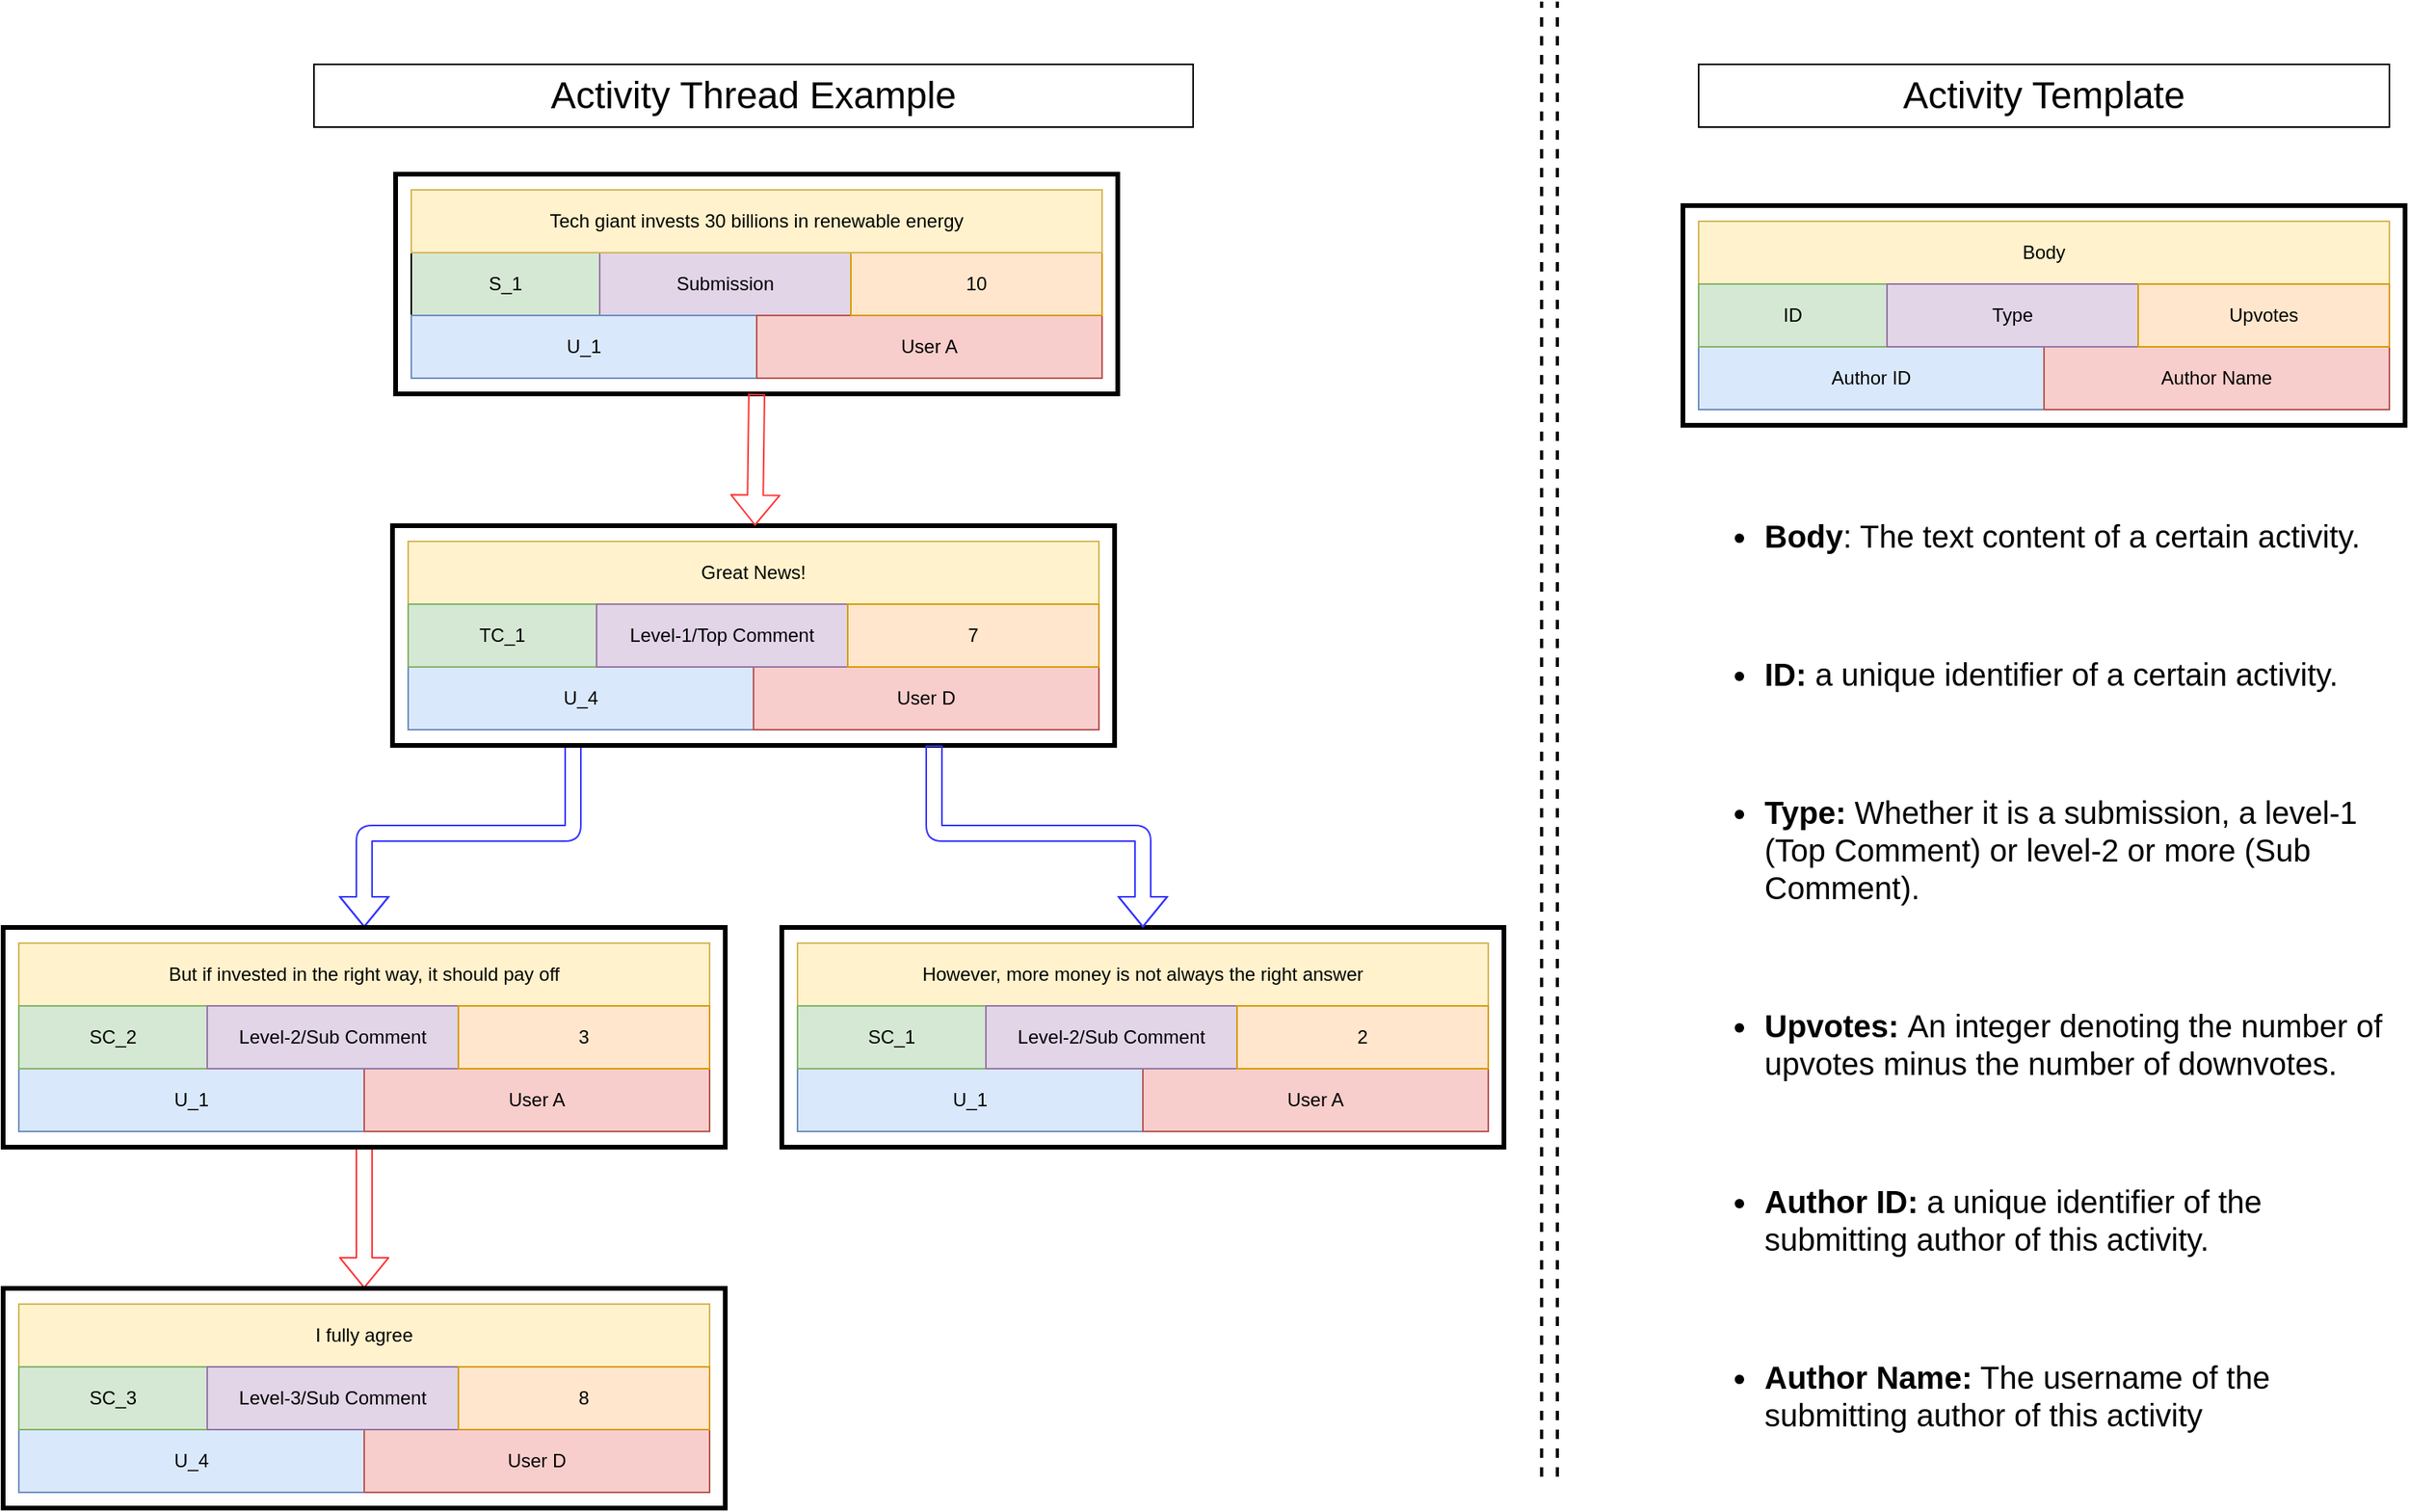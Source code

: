 <mxfile version="14.7.6" type="device"><diagram id="s0SlxMmFywwGas4VWzyF" name="Page-1"><mxGraphModel dx="2031" dy="1306" grid="1" gridSize="10" guides="1" tooltips="1" connect="1" arrows="1" fold="1" page="1" pageScale="1" pageWidth="827" pageHeight="1169" math="0" shadow="0"><root><mxCell id="0"/><mxCell id="1" parent="0"/><mxCell id="hw_t2a9Cb00ep2ch9yAf-7" value="S_1" style="rounded=0;whiteSpace=wrap;html=1;fillColor=#d5e8d4;labelBorderColor=none;" parent="1" vertex="1"><mxGeometry x="270" y="250" width="120" height="40" as="geometry"/></mxCell><mxCell id="hw_t2a9Cb00ep2ch9yAf-8" value="Submission" style="rounded=0;whiteSpace=wrap;html=1;strokeColor=#9673a6;fillColor=#e1d5e7;labelBorderColor=none;" parent="1" vertex="1"><mxGeometry x="390" y="250" width="160" height="40" as="geometry"/></mxCell><mxCell id="hw_t2a9Cb00ep2ch9yAf-9" value="U_1" style="rounded=0;whiteSpace=wrap;html=1;strokeColor=#6c8ebf;fillColor=#dae8fc;labelBorderColor=none;" parent="1" vertex="1"><mxGeometry x="270" y="290" width="220" height="40" as="geometry"/></mxCell><mxCell id="hw_t2a9Cb00ep2ch9yAf-10" value="User A" style="rounded=0;whiteSpace=wrap;html=1;strokeColor=#b85450;fillColor=#f8cecc;labelBorderColor=none;" parent="1" vertex="1"><mxGeometry x="490" y="290" width="220" height="40" as="geometry"/></mxCell><mxCell id="hw_t2a9Cb00ep2ch9yAf-16" value="Great News!" style="rounded=0;whiteSpace=wrap;html=1;fillColor=#fff2cc;strokeColor=#d6b656;" parent="1" vertex="1"><mxGeometry x="268" y="434" width="440" height="40" as="geometry"/></mxCell><mxCell id="hw_t2a9Cb00ep2ch9yAf-19" value="U_4" style="rounded=0;whiteSpace=wrap;html=1;strokeColor=#6c8ebf;fillColor=#dae8fc;" parent="1" vertex="1"><mxGeometry x="268" y="514" width="220" height="40" as="geometry"/></mxCell><mxCell id="hw_t2a9Cb00ep2ch9yAf-20" value="User D" style="rounded=0;whiteSpace=wrap;html=1;strokeColor=#b85450;fillColor=#f8cecc;" parent="1" vertex="1"><mxGeometry x="488" y="514" width="220" height="40" as="geometry"/></mxCell><mxCell id="hw_t2a9Cb00ep2ch9yAf-21" value="However, more money is not always the right answer" style="rounded=0;whiteSpace=wrap;html=1;fillColor=#fff2cc;strokeColor=#d6b656;" parent="1" vertex="1"><mxGeometry x="516" y="690" width="440" height="40" as="geometry"/></mxCell><mxCell id="hw_t2a9Cb00ep2ch9yAf-24" value="U_1" style="rounded=0;whiteSpace=wrap;html=1;strokeColor=#6c8ebf;fillColor=#dae8fc;" parent="1" vertex="1"><mxGeometry x="516" y="770" width="220" height="40" as="geometry"/></mxCell><mxCell id="hw_t2a9Cb00ep2ch9yAf-25" value="User A" style="rounded=0;whiteSpace=wrap;html=1;strokeColor=#b85450;fillColor=#f8cecc;" parent="1" vertex="1"><mxGeometry x="736" y="770" width="220" height="40" as="geometry"/></mxCell><mxCell id="hw_t2a9Cb00ep2ch9yAf-26" value="But if invested in the right way, it should pay off" style="rounded=0;whiteSpace=wrap;html=1;fillColor=#fff2cc;strokeColor=#d6b656;" parent="1" vertex="1"><mxGeometry x="20" y="690" width="440" height="40" as="geometry"/></mxCell><mxCell id="hw_t2a9Cb00ep2ch9yAf-29" value="U_1" style="rounded=0;whiteSpace=wrap;html=1;strokeColor=#6c8ebf;fillColor=#dae8fc;" parent="1" vertex="1"><mxGeometry x="20" y="770" width="220" height="40" as="geometry"/></mxCell><mxCell id="hw_t2a9Cb00ep2ch9yAf-30" value="User A" style="rounded=0;whiteSpace=wrap;html=1;strokeColor=#b85450;fillColor=#f8cecc;" parent="1" vertex="1"><mxGeometry x="240" y="770" width="220" height="40" as="geometry"/></mxCell><mxCell id="hw_t2a9Cb00ep2ch9yAf-31" value="I fully agree" style="rounded=0;whiteSpace=wrap;html=1;fillColor=#fff2cc;strokeColor=#d6b656;" parent="1" vertex="1"><mxGeometry x="20" y="920" width="440" height="40" as="geometry"/></mxCell><mxCell id="hw_t2a9Cb00ep2ch9yAf-34" value="U_4" style="rounded=0;whiteSpace=wrap;html=1;strokeColor=#6c8ebf;fillColor=#dae8fc;" parent="1" vertex="1"><mxGeometry x="20" y="1000" width="220" height="40" as="geometry"/></mxCell><mxCell id="hw_t2a9Cb00ep2ch9yAf-35" value="User D" style="rounded=0;whiteSpace=wrap;html=1;strokeColor=#b85450;fillColor=#f8cecc;" parent="1" vertex="1"><mxGeometry x="240" y="1000" width="220" height="40" as="geometry"/></mxCell><mxCell id="hw_t2a9Cb00ep2ch9yAf-38" value="Body" style="rounded=0;whiteSpace=wrap;html=1;fillColor=#fff2cc;strokeColor=#d6b656;" parent="1" vertex="1"><mxGeometry x="1090" y="230" width="440" height="40" as="geometry"/></mxCell><mxCell id="hw_t2a9Cb00ep2ch9yAf-41" value="Author ID" style="rounded=0;whiteSpace=wrap;html=1;strokeColor=#6c8ebf;fillColor=#dae8fc;" parent="1" vertex="1"><mxGeometry x="1090" y="310" width="220" height="40" as="geometry"/></mxCell><mxCell id="hw_t2a9Cb00ep2ch9yAf-42" value="Author Name" style="rounded=0;whiteSpace=wrap;html=1;strokeColor=#b85450;fillColor=#f8cecc;" parent="1" vertex="1"><mxGeometry x="1310" y="310" width="220" height="40" as="geometry"/></mxCell><mxCell id="hw_t2a9Cb00ep2ch9yAf-45" value="10" style="rounded=0;whiteSpace=wrap;html=1;strokeColor=#d79b00;fillColor=#ffe6cc;labelBorderColor=none;" parent="1" vertex="1"><mxGeometry x="550" y="250" width="160" height="40" as="geometry"/></mxCell><mxCell id="hw_t2a9Cb00ep2ch9yAf-46" value="SC_1" style="rounded=0;whiteSpace=wrap;html=1;strokeColor=#82b366;fillColor=#d5e8d4;" parent="1" vertex="1"><mxGeometry x="516" y="730" width="120" height="40" as="geometry"/></mxCell><mxCell id="hw_t2a9Cb00ep2ch9yAf-47" value="Level-2/Sub Comment" style="rounded=0;whiteSpace=wrap;html=1;strokeColor=#9673a6;fillColor=#e1d5e7;" parent="1" vertex="1"><mxGeometry x="636" y="730" width="160" height="40" as="geometry"/></mxCell><mxCell id="hw_t2a9Cb00ep2ch9yAf-48" value="2" style="rounded=0;whiteSpace=wrap;html=1;strokeColor=#d79b00;fillColor=#ffe6cc;" parent="1" vertex="1"><mxGeometry x="796" y="730" width="160" height="40" as="geometry"/></mxCell><mxCell id="hw_t2a9Cb00ep2ch9yAf-55" value="SC_2" style="rounded=0;whiteSpace=wrap;html=1;strokeColor=#82b366;fillColor=#d5e8d4;" parent="1" vertex="1"><mxGeometry x="20" y="730" width="120" height="40" as="geometry"/></mxCell><mxCell id="hw_t2a9Cb00ep2ch9yAf-56" value="Level-2/Sub Comment" style="rounded=0;whiteSpace=wrap;html=1;strokeColor=#9673a6;fillColor=#e1d5e7;" parent="1" vertex="1"><mxGeometry x="140" y="730" width="160" height="40" as="geometry"/></mxCell><mxCell id="hw_t2a9Cb00ep2ch9yAf-57" value="3" style="rounded=0;whiteSpace=wrap;html=1;strokeColor=#d79b00;fillColor=#ffe6cc;" parent="1" vertex="1"><mxGeometry x="300" y="730" width="160" height="40" as="geometry"/></mxCell><mxCell id="hw_t2a9Cb00ep2ch9yAf-58" value="TC_1" style="rounded=0;whiteSpace=wrap;html=1;strokeColor=#82b366;fillColor=#d5e8d4;" parent="1" vertex="1"><mxGeometry x="268" y="474" width="120" height="40" as="geometry"/></mxCell><mxCell id="hw_t2a9Cb00ep2ch9yAf-59" value="Level-1/Top Comment" style="rounded=0;whiteSpace=wrap;html=1;strokeColor=#9673a6;fillColor=#e1d5e7;" parent="1" vertex="1"><mxGeometry x="388" y="474" width="160" height="40" as="geometry"/></mxCell><mxCell id="hw_t2a9Cb00ep2ch9yAf-60" value="7" style="rounded=0;whiteSpace=wrap;html=1;strokeColor=#d79b00;fillColor=#ffe6cc;" parent="1" vertex="1"><mxGeometry x="548" y="474" width="160" height="40" as="geometry"/></mxCell><mxCell id="hw_t2a9Cb00ep2ch9yAf-61" value="SC_3" style="rounded=0;whiteSpace=wrap;html=1;strokeColor=#82b366;fillColor=#d5e8d4;" parent="1" vertex="1"><mxGeometry x="20" y="960" width="120" height="40" as="geometry"/></mxCell><mxCell id="hw_t2a9Cb00ep2ch9yAf-62" value="&lt;span&gt;Level-3/Sub Comment&lt;/span&gt;" style="rounded=0;whiteSpace=wrap;html=1;strokeColor=#9673a6;fillColor=#e1d5e7;" parent="1" vertex="1"><mxGeometry x="140" y="960" width="160" height="40" as="geometry"/></mxCell><mxCell id="hw_t2a9Cb00ep2ch9yAf-63" value="8" style="rounded=0;whiteSpace=wrap;html=1;strokeColor=#d79b00;fillColor=#ffe6cc;" parent="1" vertex="1"><mxGeometry x="300" y="960" width="160" height="40" as="geometry"/></mxCell><mxCell id="hw_t2a9Cb00ep2ch9yAf-64" value="ID" style="rounded=0;whiteSpace=wrap;html=1;strokeColor=#82b366;fillColor=#d5e8d4;" parent="1" vertex="1"><mxGeometry x="1090" y="270" width="120" height="40" as="geometry"/></mxCell><mxCell id="hw_t2a9Cb00ep2ch9yAf-65" value="Type" style="rounded=0;whiteSpace=wrap;html=1;strokeColor=#9673a6;fillColor=#e1d5e7;" parent="1" vertex="1"><mxGeometry x="1210" y="270" width="160" height="40" as="geometry"/></mxCell><mxCell id="hw_t2a9Cb00ep2ch9yAf-66" value="Upvotes" style="rounded=0;whiteSpace=wrap;html=1;strokeColor=#d79b00;fillColor=#ffe6cc;" parent="1" vertex="1"><mxGeometry x="1370" y="270" width="160" height="40" as="geometry"/></mxCell><mxCell id="hw_t2a9Cb00ep2ch9yAf-67" value="&lt;font style=&quot;font-size: 24px&quot;&gt;Activity Template&lt;/font&gt;" style="text;html=1;fillColor=none;align=center;verticalAlign=middle;whiteSpace=wrap;rounded=0;strokeColor=#000000;" parent="1" vertex="1"><mxGeometry x="1090" y="130" width="440" height="40" as="geometry"/></mxCell><mxCell id="hw_t2a9Cb00ep2ch9yAf-68" value="" style="endArrow=none;dashed=1;html=1;strokeWidth=2;" parent="1" edge="1"><mxGeometry width="50" height="50" relative="1" as="geometry"><mxPoint x="990" y="1030" as="sourcePoint"/><mxPoint x="990" y="90" as="targetPoint"/></mxGeometry></mxCell><mxCell id="hw_t2a9Cb00ep2ch9yAf-70" value="" style="endArrow=none;dashed=1;html=1;strokeWidth=2;" parent="1" edge="1"><mxGeometry width="50" height="50" relative="1" as="geometry"><mxPoint x="1000" y="1030" as="sourcePoint"/><mxPoint x="1000" y="90" as="targetPoint"/></mxGeometry></mxCell><mxCell id="hw_t2a9Cb00ep2ch9yAf-73" value="&lt;font style=&quot;font-size: 24px&quot;&gt;Activity Thread Example&lt;/font&gt;" style="text;html=1;fillColor=none;align=center;verticalAlign=middle;whiteSpace=wrap;rounded=0;strokeColor=#000000;" parent="1" vertex="1"><mxGeometry x="208" y="130" width="560" height="40" as="geometry"/></mxCell><mxCell id="hw_t2a9Cb00ep2ch9yAf-74" value="&lt;ul style=&quot;font-size: 20px&quot;&gt;&lt;li&gt;&lt;font style=&quot;font-size: 20px&quot;&gt;&lt;b&gt;Body&lt;/b&gt;: The text content of a certain activity.&lt;/font&gt;&lt;/li&gt;&lt;/ul&gt;&lt;div style=&quot;font-size: 20px&quot;&gt;&lt;font style=&quot;font-size: 20px&quot;&gt;&lt;br&gt;&lt;/font&gt;&lt;/div&gt;&lt;ul style=&quot;font-size: 20px&quot;&gt;&lt;li&gt;&lt;font style=&quot;font-size: 20px&quot;&gt;&lt;b&gt;ID: &lt;/b&gt;a unique identifier of a certain activity.&lt;/font&gt;&lt;/li&gt;&lt;/ul&gt;&lt;div style=&quot;font-size: 20px&quot;&gt;&lt;font style=&quot;font-size: 20px&quot;&gt;&lt;br&gt;&lt;/font&gt;&lt;/div&gt;&lt;ul style=&quot;font-size: 20px&quot;&gt;&lt;li&gt;&lt;font style=&quot;font-size: 20px&quot;&gt;&lt;b&gt;Type:&lt;/b&gt; Whether it is a submission, a level-1 (Top Comment) or level-2 or more (Sub Comment).&lt;/font&gt;&lt;/li&gt;&lt;/ul&gt;&lt;div style=&quot;font-size: 20px&quot;&gt;&lt;font style=&quot;font-size: 20px&quot;&gt;&lt;br&gt;&lt;/font&gt;&lt;/div&gt;&lt;ul style=&quot;font-size: 20px&quot;&gt;&lt;li&gt;&lt;font style=&quot;font-size: 20px&quot;&gt;&lt;b&gt;Upvotes: &lt;/b&gt;An integer denoting the number of upvotes minus the number of downvotes.&lt;/font&gt;&lt;/li&gt;&lt;/ul&gt;&lt;div style=&quot;font-size: 20px&quot;&gt;&lt;font style=&quot;font-size: 20px&quot;&gt;&lt;br&gt;&lt;/font&gt;&lt;/div&gt;&lt;ul style=&quot;font-size: 20px&quot;&gt;&lt;li&gt;&lt;font style=&quot;font-size: 20px&quot;&gt;&lt;b&gt;Author ID: &lt;/b&gt;a unique identifier of the submitting author of this activity.&lt;/font&gt;&lt;/li&gt;&lt;/ul&gt;&lt;div style=&quot;font-size: 20px&quot;&gt;&lt;font style=&quot;font-size: 20px&quot;&gt;&lt;br&gt;&lt;/font&gt;&lt;/div&gt;&lt;ul style=&quot;font-size: 20px&quot;&gt;&lt;li&gt;&lt;font style=&quot;font-size: 20px&quot;&gt;&lt;b&gt;Author Name:&lt;/b&gt; The username of the submitting author of this activity&amp;nbsp;&lt;/font&gt;&lt;/li&gt;&lt;/ul&gt;" style="text;html=1;strokeColor=none;fillColor=none;align=left;verticalAlign=middle;whiteSpace=wrap;rounded=0;" parent="1" vertex="1"><mxGeometry x="1090" y="410" width="440" height="600" as="geometry"/></mxCell><mxCell id="xADyQ8lg00ZuAL93tEph-5" value="" style="shape=flexArrow;endArrow=classic;html=1;exitX=0.5;exitY=1;exitDx=0;exitDy=0;entryX=0.5;entryY=0;entryDx=0;entryDy=0;strokeColor=#FF3333;" parent="1" source="xADyQ8lg00ZuAL93tEph-12" target="xADyQ8lg00ZuAL93tEph-13" edge="1"><mxGeometry width="50" height="50" relative="1" as="geometry"><mxPoint x="260" y="860" as="sourcePoint"/><mxPoint x="300" y="880" as="targetPoint"/></mxGeometry></mxCell><mxCell id="xADyQ8lg00ZuAL93tEph-6" value="" style="shape=flexArrow;endArrow=classic;html=1;entryX=0.5;entryY=0;entryDx=0;entryDy=0;exitX=0.25;exitY=1;exitDx=0;exitDy=0;strokeColor=#3333FF;" parent="1" source="xADyQ8lg00ZuAL93tEph-11" target="xADyQ8lg00ZuAL93tEph-12" edge="1"><mxGeometry width="50" height="50" relative="1" as="geometry"><mxPoint x="430" y="580" as="sourcePoint"/><mxPoint x="360" y="590" as="targetPoint"/><Array as="points"><mxPoint x="373" y="620"/><mxPoint x="240" y="620"/></Array></mxGeometry></mxCell><mxCell id="xADyQ8lg00ZuAL93tEph-8" value="" style="text;html=1;fillColor=none;align=center;verticalAlign=bottom;rounded=0;sketch=0;fontColor=#143642;strokeWidth=3;textDirection=ltr;labelPosition=center;verticalLabelPosition=top;whiteSpace=wrap;strokeColor=#000000;" parent="1" vertex="1"><mxGeometry x="260" y="200" width="460" height="140" as="geometry"/></mxCell><mxCell id="xADyQ8lg00ZuAL93tEph-10" value="" style="text;html=1;fillColor=none;align=center;verticalAlign=bottom;whiteSpace=wrap;rounded=0;sketch=0;fontColor=#143642;strokeColor=#000000;strokeWidth=3;textDirection=ltr;labelPosition=center;verticalLabelPosition=top;" parent="1" vertex="1"><mxGeometry x="506" y="680" width="460" height="140" as="geometry"/></mxCell><mxCell id="xADyQ8lg00ZuAL93tEph-11" value="" style="text;html=1;fillColor=none;align=center;verticalAlign=bottom;whiteSpace=wrap;rounded=0;sketch=0;fontColor=#143642;strokeColor=#000000;strokeWidth=3;textDirection=ltr;labelPosition=center;verticalLabelPosition=top;" parent="1" vertex="1"><mxGeometry x="258" y="424" width="460" height="140" as="geometry"/></mxCell><mxCell id="xADyQ8lg00ZuAL93tEph-12" value="" style="text;html=1;fillColor=none;align=center;verticalAlign=bottom;whiteSpace=wrap;rounded=0;sketch=0;fontColor=#143642;strokeColor=#000000;strokeWidth=3;textDirection=ltr;labelPosition=center;verticalLabelPosition=top;" parent="1" vertex="1"><mxGeometry x="10" y="680" width="460" height="140" as="geometry"/></mxCell><mxCell id="xADyQ8lg00ZuAL93tEph-13" value="" style="text;html=1;fillColor=none;align=center;verticalAlign=bottom;whiteSpace=wrap;rounded=0;sketch=0;fontColor=#143642;strokeColor=#000000;strokeWidth=3;textDirection=ltr;labelPosition=center;verticalLabelPosition=top;" parent="1" vertex="1"><mxGeometry x="10" y="910" width="460" height="140" as="geometry"/></mxCell><mxCell id="xADyQ8lg00ZuAL93tEph-14" value="" style="text;html=1;fillColor=none;align=center;verticalAlign=bottom;whiteSpace=wrap;rounded=0;sketch=0;fontColor=#143642;strokeColor=#000000;strokeWidth=3;textDirection=ltr;labelPosition=center;verticalLabelPosition=top;" parent="1" vertex="1"><mxGeometry x="1080" y="220" width="460" height="140" as="geometry"/></mxCell><mxCell id="xADyQ8lg00ZuAL93tEph-29" value="Tech giant invests 30 billions in renewable energy" style="rounded=0;whiteSpace=wrap;html=1;fillColor=#fff2cc;strokeColor=#d6b656;" parent="1" vertex="1"><mxGeometry x="270" y="210" width="440" height="40" as="geometry"/></mxCell><mxCell id="xADyQ8lg00ZuAL93tEph-31" value="" style="shape=flexArrow;endArrow=classic;html=1;exitX=0.5;exitY=1;exitDx=0;exitDy=0;strokeColor=#FF3333;" parent="1" source="xADyQ8lg00ZuAL93tEph-8" target="xADyQ8lg00ZuAL93tEph-11" edge="1"><mxGeometry width="50" height="50" relative="1" as="geometry"><mxPoint x="498" y="570.0" as="sourcePoint"/><mxPoint x="260" y="620.0" as="targetPoint"/></mxGeometry></mxCell><mxCell id="xADyQ8lg00ZuAL93tEph-33" value="" style="shape=flexArrow;endArrow=classic;html=1;exitX=0.75;exitY=1;exitDx=0;exitDy=0;entryX=0.5;entryY=0;entryDx=0;entryDy=0;strokeColor=#3333FF;" parent="1" source="xADyQ8lg00ZuAL93tEph-11" target="xADyQ8lg00ZuAL93tEph-10" edge="1"><mxGeometry width="50" height="50" relative="1" as="geometry"><mxPoint x="540" y="560" as="sourcePoint"/><mxPoint x="830" y="580" as="targetPoint"/><Array as="points"><mxPoint x="603" y="620"/><mxPoint x="736" y="620"/></Array></mxGeometry></mxCell></root></mxGraphModel></diagram></mxfile>